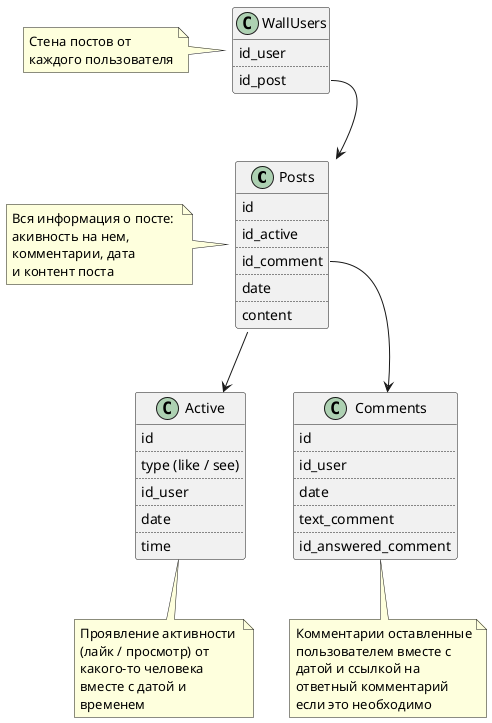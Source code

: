 @startuml
class Posts {
    id 
    ..
    id_active
    ..
    id_comment
    ..
    date
    ..
    content
}

note left of Posts
Вся информация о посте: 
акивность на нем, 
комментарии, дата 
и контент поста
end note

class Comments {
    id
    ..
    id_user
    ..
    date
    ..
    text_comment
    ..
    id_answered_comment
}

note bottom of Comments
Комментарии оставленные
пользователем вместе с
датой и ссылкой на 
ответный комментарий
если это необходимо
end note

class Active {
    id
    ..
    type (like / see)
    ..
    id_user
    ..
    date
    ..
    time
}

note bottom of Active
Проявление активности 
(лайк / просмотр) от 
какого-то человека
вместе с датой и 
временем
end note

class WallUsers {
    id_user
    ..
    id_post
}

note left of WallUsers
Стена постов от 
каждого пользователя
end note

WallUsers::id_post --> Posts

Posts::id_comment --> Comments
Posts::list_likes --> Active



' Kafka --> Posts #green;line.dotted;text:green : info о посте 
' Kafka --> Comments #green;line.dotted;text:green : info о комментарии
' Kafka --> Likes #green;line.dotted;text:green : info о лайке







@enduml